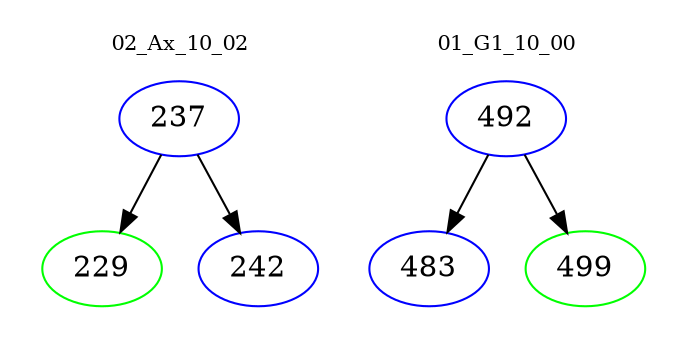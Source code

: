 digraph{
subgraph cluster_0 {
color = white
label = "02_Ax_10_02";
fontsize=10;
T0_237 [label="237", color="blue"]
T0_237 -> T0_229 [color="black"]
T0_229 [label="229", color="green"]
T0_237 -> T0_242 [color="black"]
T0_242 [label="242", color="blue"]
}
subgraph cluster_1 {
color = white
label = "01_G1_10_00";
fontsize=10;
T1_492 [label="492", color="blue"]
T1_492 -> T1_483 [color="black"]
T1_483 [label="483", color="blue"]
T1_492 -> T1_499 [color="black"]
T1_499 [label="499", color="green"]
}
}

